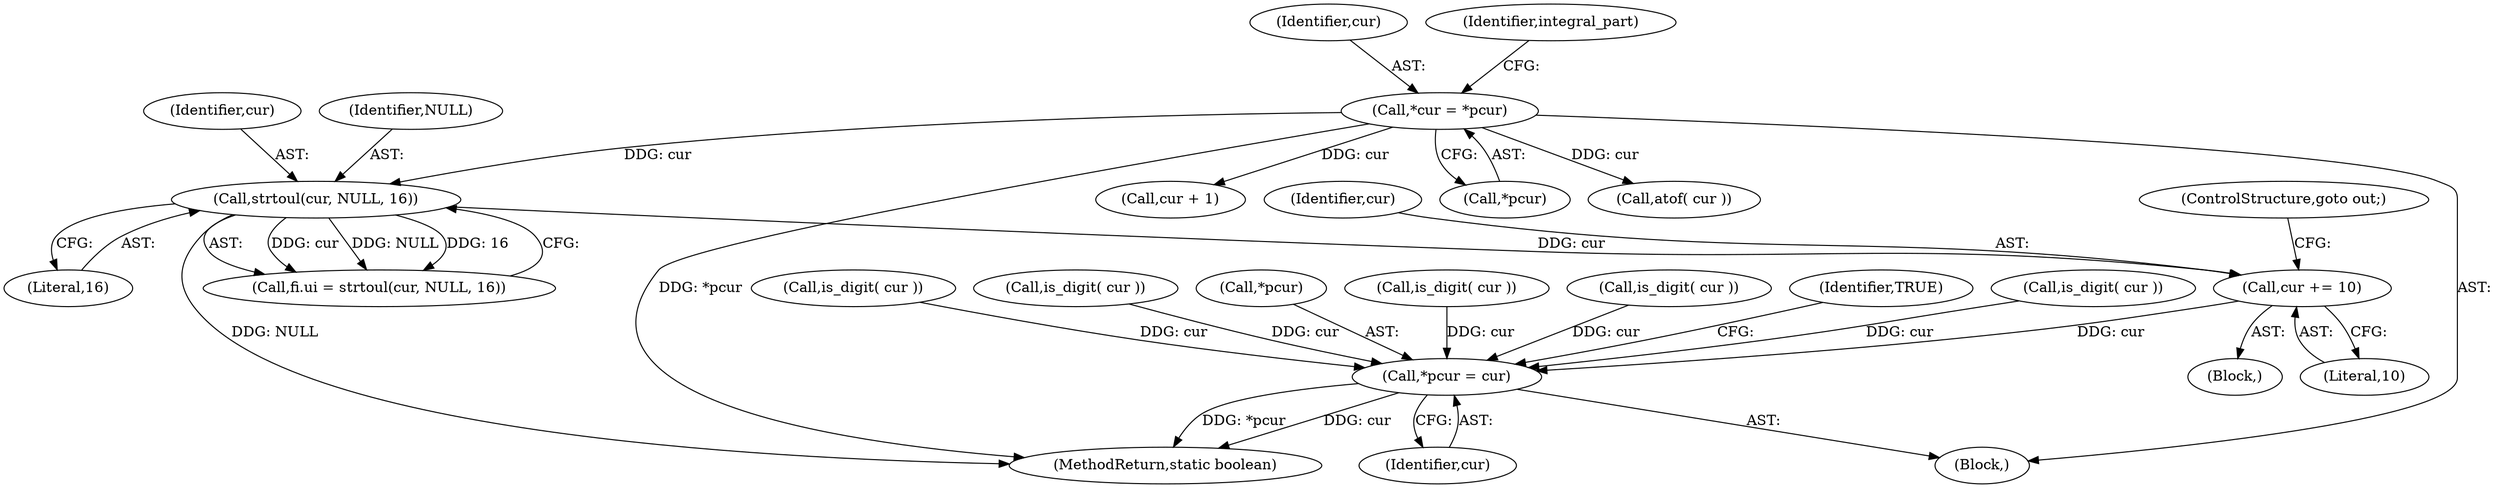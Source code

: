 digraph "0_virglrenderer_e534b51ca3c3cd25f3990589932a9ed711c59b27@pointer" {
"1000213" [label="(Call,cur += 10)"];
"1000203" [label="(Call,strtoul(cur, NULL, 16))"];
"1000173" [label="(Call,*cur = *pcur)"];
"1000316" [label="(Call,*pcur = cur)"];
"1000204" [label="(Identifier,cur)"];
"1000173" [label="(Call,*cur = *pcur)"];
"1000321" [label="(Identifier,TRUE)"];
"1004155" [label="(MethodReturn,static boolean)"];
"1000203" [label="(Call,strtoul(cur, NULL, 16))"];
"1000174" [label="(Identifier,cur)"];
"1000171" [label="(Block,)"];
"1000214" [label="(Identifier,cur)"];
"1000197" [label="(Block,)"];
"1000205" [label="(Identifier,NULL)"];
"1000259" [label="(Call,is_digit( cur ))"];
"1000213" [label="(Call,cur += 10)"];
"1000215" [label="(Literal,10)"];
"1000237" [label="(Call,is_digit( cur ))"];
"1000175" [label="(Call,*pcur)"];
"1000206" [label="(Literal,16)"];
"1000319" [label="(Identifier,cur)"];
"1000268" [label="(Call,is_digit( cur ))"];
"1000317" [label="(Call,*pcur)"];
"1000308" [label="(Call,is_digit( cur ))"];
"1000216" [label="(ControlStructure,goto out;)"];
"1000246" [label="(Call,is_digit( cur ))"];
"1000179" [label="(Identifier,integral_part)"];
"1000193" [label="(Call,cur + 1)"];
"1000316" [label="(Call,*pcur = cur)"];
"1000222" [label="(Call,atof( cur ))"];
"1000199" [label="(Call,fi.ui = strtoul(cur, NULL, 16))"];
"1000213" -> "1000197"  [label="AST: "];
"1000213" -> "1000215"  [label="CFG: "];
"1000214" -> "1000213"  [label="AST: "];
"1000215" -> "1000213"  [label="AST: "];
"1000216" -> "1000213"  [label="CFG: "];
"1000203" -> "1000213"  [label="DDG: cur"];
"1000213" -> "1000316"  [label="DDG: cur"];
"1000203" -> "1000199"  [label="AST: "];
"1000203" -> "1000206"  [label="CFG: "];
"1000204" -> "1000203"  [label="AST: "];
"1000205" -> "1000203"  [label="AST: "];
"1000206" -> "1000203"  [label="AST: "];
"1000199" -> "1000203"  [label="CFG: "];
"1000203" -> "1004155"  [label="DDG: NULL"];
"1000203" -> "1000199"  [label="DDG: cur"];
"1000203" -> "1000199"  [label="DDG: NULL"];
"1000203" -> "1000199"  [label="DDG: 16"];
"1000173" -> "1000203"  [label="DDG: cur"];
"1000173" -> "1000171"  [label="AST: "];
"1000173" -> "1000175"  [label="CFG: "];
"1000174" -> "1000173"  [label="AST: "];
"1000175" -> "1000173"  [label="AST: "];
"1000179" -> "1000173"  [label="CFG: "];
"1000173" -> "1004155"  [label="DDG: *pcur"];
"1000173" -> "1000193"  [label="DDG: cur"];
"1000173" -> "1000222"  [label="DDG: cur"];
"1000316" -> "1000171"  [label="AST: "];
"1000316" -> "1000319"  [label="CFG: "];
"1000317" -> "1000316"  [label="AST: "];
"1000319" -> "1000316"  [label="AST: "];
"1000321" -> "1000316"  [label="CFG: "];
"1000316" -> "1004155"  [label="DDG: cur"];
"1000316" -> "1004155"  [label="DDG: *pcur"];
"1000268" -> "1000316"  [label="DDG: cur"];
"1000246" -> "1000316"  [label="DDG: cur"];
"1000259" -> "1000316"  [label="DDG: cur"];
"1000308" -> "1000316"  [label="DDG: cur"];
"1000237" -> "1000316"  [label="DDG: cur"];
}
